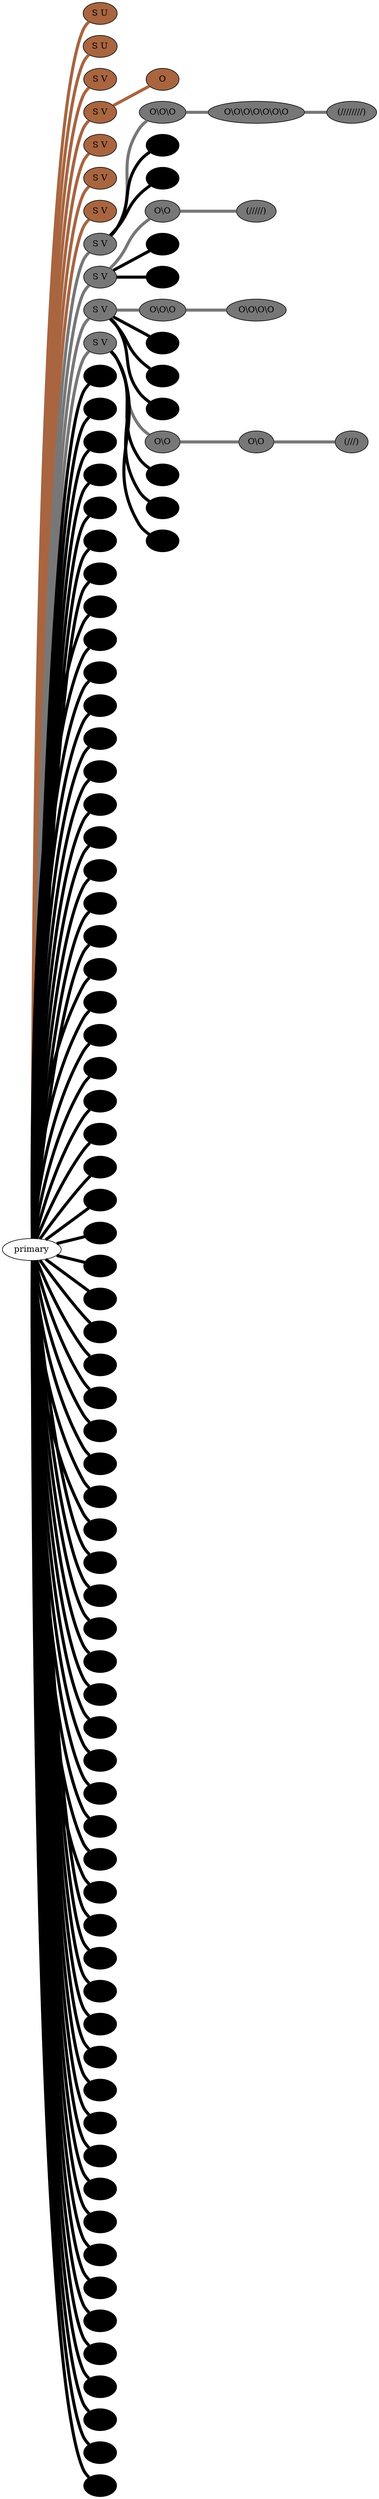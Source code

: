 graph {
 graph [rankdir=LR]
"1" [qtype="pendant_node", pendant_colors="#A86540,#777777", pendant_ply="S", pendant_attach="U", pendant_length="48", label="S U", style=filled, fillcolor="#A86540"]
"primary" -- "1" [qtype="pendant_link",penwidth=5,color="#A86540"]
"2" [qtype="pendant_node", pendant_colors="#A86540,#777777", pendant_ply="S", pendant_attach="U", pendant_length="46", label="S U", style=filled, fillcolor="#A86540"]
"primary" -- "2" [qtype="pendant_link",penwidth=5,color="#A86540"]
"3" [qtype="pendant_node", pendant_colors="#A86540,#777777", pendant_ply="S", pendant_attach="V", pendant_length="47", label="S V", style=filled, fillcolor="#A86540"]
"primary" -- "3" [qtype="pendant_link",penwidth=5,color="#A86540"]
"4" [qtype="pendant_node", pendant_colors="#A86540,#777777", pendant_ply="S", pendant_attach="V", pendant_length="44", label="S V", style=filled, fillcolor="#A86540"]
"primary" -- "4" [qtype="pendant_link",penwidth=5,color="#A86540"]
"4:0" [qtype="knot_node", knot_value="1", knot_type="S", knot_position="18.5", knot_spin="S", label="O", style=filled, fillcolor="#A86540"]
"4" -- "4:0" [qtype="knot_link",penwidth=5,color="#A86540"]
"5" [qtype="pendant_node", pendant_colors="#A86540,#777777", pendant_ply="S", pendant_attach="V", pendant_length="44", label="S V", style=filled, fillcolor="#A86540"]
"primary" -- "5" [qtype="pendant_link",penwidth=5,color="#A86540"]
"6" [qtype="pendant_node", pendant_colors="#A86540,#777777", pendant_ply="S", pendant_attach="V", pendant_length="44", label="S V", style=filled, fillcolor="#A86540"]
"primary" -- "6" [qtype="pendant_link",penwidth=5,color="#A86540"]
"7" [qtype="pendant_node", pendant_colors="#A86540,#777777", pendant_ply="S", pendant_attach="V", pendant_length="46", label="S V", style=filled, fillcolor="#A86540"]
"primary" -- "7" [qtype="pendant_link",penwidth=5,color="#A86540"]
"8" [qtype="pendant_node", pendant_colors="#777777", pendant_ply="S", pendant_attach="V", pendant_length="25", label="S V", style=filled, fillcolor="#777777"]
"primary" -- "8" [qtype="pendant_link",penwidth=5,color="#777777"]
"8:0" [qtype="knot_node", knot_value="3", knot_type="S", knot_position="6.5", knot_spin="Z", label="O\\O\\O", style=filled, fillcolor="#777777"]
"8" -- "8:0" [qtype="knot_link",penwidth=5,color="#777777"]
"8:1" [qtype="knot_node", knot_value="7", knot_type="S", knot_position="13.0", knot_spin="Z", label="O\\O\\O\\O\\O\\O\\O", style=filled, fillcolor="#777777"]
"8:0" -- "8:1" [qtype="knot_link",penwidth=5,color="#777777"]
"8:2" [qtype="knot_node", knot_value="8", knot_type="L", knot_position="21.5", knot_spin="S", label="(////////)", style=filled, fillcolor="#777777"]
"8:1" -- "8:2" [qtype="knot_link",penwidth=5,color="#777777"]
"8s1" [qtype="pendant_node", pendant_colors="#000000", pendant_ply="", pendant_attach="", pendant_length="", label=" ", style=filled, fillcolor="#000000"]
"8" -- "8s1" [qtype="pendant_link",penwidth=5,color="#000000"]
"8s2" [qtype="pendant_node", pendant_colors="#000000", pendant_ply="", pendant_attach="", pendant_length="", label=" ", style=filled, fillcolor="#000000"]
"8" -- "8s2" [qtype="pendant_link",penwidth=5,color="#000000"]
"9" [qtype="pendant_node", pendant_colors="#777777", pendant_ply="S", pendant_attach="V", pendant_length="43", label="S V", style=filled, fillcolor="#777777"]
"primary" -- "9" [qtype="pendant_link",penwidth=5,color="#777777"]
"9:0" [qtype="knot_node", knot_value="2", knot_type="S", knot_position="7.5", knot_spin="Z", label="O\\O", style=filled, fillcolor="#777777"]
"9" -- "9:0" [qtype="knot_link",penwidth=5,color="#777777"]
"9:1" [qtype="knot_node", knot_value="5", knot_type="L", knot_position="24.0", knot_spin="S", label="(/////)", style=filled, fillcolor="#777777"]
"9:0" -- "9:1" [qtype="knot_link",penwidth=5,color="#777777"]
"9s1" [qtype="pendant_node", pendant_colors="#000000", pendant_ply="", pendant_attach="", pendant_length="", label=" ", style=filled, fillcolor="#000000"]
"9" -- "9s1" [qtype="pendant_link",penwidth=5,color="#000000"]
"9s2" [qtype="pendant_node", pendant_colors="#000000", pendant_ply="", pendant_attach="", pendant_length="", label=" ", style=filled, fillcolor="#000000"]
"9" -- "9s2" [qtype="pendant_link",penwidth=5,color="#000000"]
"10" [qtype="pendant_node", pendant_colors="#777777", pendant_ply="S", pendant_attach="V", pendant_length="44", label="S V", style=filled, fillcolor="#777777"]
"primary" -- "10" [qtype="pendant_link",penwidth=5,color="#777777"]
"10:0" [qtype="knot_node", knot_value="3", knot_type="S", knot_position="8.0", knot_spin="Z", label="O\\O\\O", style=filled, fillcolor="#777777"]
"10" -- "10:0" [qtype="knot_link",penwidth=5,color="#777777"]
"10:1" [qtype="knot_node", knot_value="4", knot_type="S", knot_position="15.0", knot_spin="Z", label="O\\O\\O\\O", style=filled, fillcolor="#777777"]
"10:0" -- "10:1" [qtype="knot_link",penwidth=5,color="#777777"]
"10s1" [qtype="pendant_node", pendant_colors="#000000", pendant_ply="", pendant_attach="", pendant_length="", label=" ", style=filled, fillcolor="#000000"]
"10" -- "10s1" [qtype="pendant_link",penwidth=5,color="#000000"]
"10s2" [qtype="pendant_node", pendant_colors="#000000", pendant_ply="", pendant_attach="", pendant_length="", label=" ", style=filled, fillcolor="#000000"]
"10" -- "10s2" [qtype="pendant_link",penwidth=5,color="#000000"]
"10s3" [qtype="pendant_node", pendant_colors="#000000", pendant_ply="", pendant_attach="", pendant_length="", label=" ", style=filled, fillcolor="#000000"]
"10" -- "10s3" [qtype="pendant_link",penwidth=5,color="#000000"]
"11" [qtype="pendant_node", pendant_colors="#777777", pendant_ply="S", pendant_attach="V", pendant_length="43", label="S V", style=filled, fillcolor="#777777"]
"primary" -- "11" [qtype="pendant_link",penwidth=5,color="#777777"]
"11:0" [qtype="knot_node", knot_value="2", knot_type="S", knot_position="8.0", knot_spin="Z", label="O\\O", style=filled, fillcolor="#777777"]
"11" -- "11:0" [qtype="knot_link",penwidth=5,color="#777777"]
"11:1" [qtype="knot_node", knot_value="2", knot_type="S", knot_position="15.0", knot_spin="Z", label="O\\O", style=filled, fillcolor="#777777"]
"11:0" -- "11:1" [qtype="knot_link",penwidth=5,color="#777777"]
"11:2" [qtype="knot_node", knot_value="3", knot_type="L", knot_position="23.0", knot_spin="S", label="(///)", style=filled, fillcolor="#777777"]
"11:1" -- "11:2" [qtype="knot_link",penwidth=5,color="#777777"]
"11s1" [qtype="pendant_node", pendant_colors="#000000", pendant_ply="", pendant_attach="", pendant_length="", label=" ", style=filled, fillcolor="#000000"]
"11" -- "11s1" [qtype="pendant_link",penwidth=5,color="#000000"]
"11s2" [qtype="pendant_node", pendant_colors="#000000", pendant_ply="", pendant_attach="", pendant_length="", label=" ", style=filled, fillcolor="#000000"]
"11" -- "11s2" [qtype="pendant_link",penwidth=5,color="#000000"]
"11s3" [qtype="pendant_node", pendant_colors="#000000", pendant_ply="", pendant_attach="", pendant_length="", label=" ", style=filled, fillcolor="#000000"]
"11" -- "11s3" [qtype="pendant_link",penwidth=5,color="#000000"]
"12" [qtype="pendant_node", pendant_colors="#000000", pendant_ply="", pendant_attach="", pendant_length="", label=" ", style=filled, fillcolor="#000000"]
"primary" -- "12" [qtype="pendant_link",penwidth=5,color="#000000"]
"13" [qtype="pendant_node", pendant_colors="#000000", pendant_ply="", pendant_attach="", pendant_length="", label=" ", style=filled, fillcolor="#000000"]
"primary" -- "13" [qtype="pendant_link",penwidth=5,color="#000000"]
"14" [qtype="pendant_node", pendant_colors="#000000", pendant_ply="", pendant_attach="", pendant_length="", label=" ", style=filled, fillcolor="#000000"]
"primary" -- "14" [qtype="pendant_link",penwidth=5,color="#000000"]
"15" [qtype="pendant_node", pendant_colors="#000000", pendant_ply="", pendant_attach="", pendant_length="", label=" ", style=filled, fillcolor="#000000"]
"primary" -- "15" [qtype="pendant_link",penwidth=5,color="#000000"]
"16" [qtype="pendant_node", pendant_colors="#000000", pendant_ply="", pendant_attach="", pendant_length="", label=" ", style=filled, fillcolor="#000000"]
"primary" -- "16" [qtype="pendant_link",penwidth=5,color="#000000"]
"17" [qtype="pendant_node", pendant_colors="#000000", pendant_ply="", pendant_attach="", pendant_length="", label=" ", style=filled, fillcolor="#000000"]
"primary" -- "17" [qtype="pendant_link",penwidth=5,color="#000000"]
"18" [qtype="pendant_node", pendant_colors="#000000", pendant_ply="", pendant_attach="", pendant_length="", label=" ", style=filled, fillcolor="#000000"]
"primary" -- "18" [qtype="pendant_link",penwidth=5,color="#000000"]
"19" [qtype="pendant_node", pendant_colors="#000000", pendant_ply="", pendant_attach="", pendant_length="", label=" ", style=filled, fillcolor="#000000"]
"primary" -- "19" [qtype="pendant_link",penwidth=5,color="#000000"]
"20" [qtype="pendant_node", pendant_colors="#000000", pendant_ply="", pendant_attach="", pendant_length="", label=" ", style=filled, fillcolor="#000000"]
"primary" -- "20" [qtype="pendant_link",penwidth=5,color="#000000"]
"21" [qtype="pendant_node", pendant_colors="#000000", pendant_ply="", pendant_attach="", pendant_length="", label=" ", style=filled, fillcolor="#000000"]
"primary" -- "21" [qtype="pendant_link",penwidth=5,color="#000000"]
"22" [qtype="pendant_node", pendant_colors="#000000", pendant_ply="", pendant_attach="", pendant_length="", label=" ", style=filled, fillcolor="#000000"]
"primary" -- "22" [qtype="pendant_link",penwidth=5,color="#000000"]
"23" [qtype="pendant_node", pendant_colors="#000000", pendant_ply="", pendant_attach="", pendant_length="", label=" ", style=filled, fillcolor="#000000"]
"primary" -- "23" [qtype="pendant_link",penwidth=5,color="#000000"]
"24" [qtype="pendant_node", pendant_colors="#000000", pendant_ply="", pendant_attach="", pendant_length="", label=" ", style=filled, fillcolor="#000000"]
"primary" -- "24" [qtype="pendant_link",penwidth=5,color="#000000"]
"25" [qtype="pendant_node", pendant_colors="#000000", pendant_ply="", pendant_attach="", pendant_length="", label=" ", style=filled, fillcolor="#000000"]
"primary" -- "25" [qtype="pendant_link",penwidth=5,color="#000000"]
"26" [qtype="pendant_node", pendant_colors="#000000", pendant_ply="", pendant_attach="", pendant_length="", label=" ", style=filled, fillcolor="#000000"]
"primary" -- "26" [qtype="pendant_link",penwidth=5,color="#000000"]
"27" [qtype="pendant_node", pendant_colors="#000000", pendant_ply="", pendant_attach="", pendant_length="", label=" ", style=filled, fillcolor="#000000"]
"primary" -- "27" [qtype="pendant_link",penwidth=5,color="#000000"]
"28" [qtype="pendant_node", pendant_colors="#000000", pendant_ply="", pendant_attach="", pendant_length="", label=" ", style=filled, fillcolor="#000000"]
"primary" -- "28" [qtype="pendant_link",penwidth=5,color="#000000"]
"29" [qtype="pendant_node", pendant_colors="#000000", pendant_ply="", pendant_attach="", pendant_length="", label=" ", style=filled, fillcolor="#000000"]
"primary" -- "29" [qtype="pendant_link",penwidth=5,color="#000000"]
"30" [qtype="pendant_node", pendant_colors="#000000", pendant_ply="", pendant_attach="", pendant_length="", label=" ", style=filled, fillcolor="#000000"]
"primary" -- "30" [qtype="pendant_link",penwidth=5,color="#000000"]
"31" [qtype="pendant_node", pendant_colors="#000000", pendant_ply="", pendant_attach="", pendant_length="", label=" ", style=filled, fillcolor="#000000"]
"primary" -- "31" [qtype="pendant_link",penwidth=5,color="#000000"]
"32" [qtype="pendant_node", pendant_colors="#000000", pendant_ply="", pendant_attach="", pendant_length="", label=" ", style=filled, fillcolor="#000000"]
"primary" -- "32" [qtype="pendant_link",penwidth=5,color="#000000"]
"33" [qtype="pendant_node", pendant_colors="#000000", pendant_ply="", pendant_attach="", pendant_length="", label=" ", style=filled, fillcolor="#000000"]
"primary" -- "33" [qtype="pendant_link",penwidth=5,color="#000000"]
"34" [qtype="pendant_node", pendant_colors="#000000", pendant_ply="", pendant_attach="", pendant_length="", label=" ", style=filled, fillcolor="#000000"]
"primary" -- "34" [qtype="pendant_link",penwidth=5,color="#000000"]
"35" [qtype="pendant_node", pendant_colors="#000000", pendant_ply="", pendant_attach="", pendant_length="", label=" ", style=filled, fillcolor="#000000"]
"primary" -- "35" [qtype="pendant_link",penwidth=5,color="#000000"]
"36" [qtype="pendant_node", pendant_colors="#000000", pendant_ply="", pendant_attach="", pendant_length="", label=" ", style=filled, fillcolor="#000000"]
"primary" -- "36" [qtype="pendant_link",penwidth=5,color="#000000"]
"37" [qtype="pendant_node", pendant_colors="#000000", pendant_ply="", pendant_attach="", pendant_length="", label=" ", style=filled, fillcolor="#000000"]
"primary" -- "37" [qtype="pendant_link",penwidth=5,color="#000000"]
"38" [qtype="pendant_node", pendant_colors="#000000", pendant_ply="", pendant_attach="", pendant_length="", label=" ", style=filled, fillcolor="#000000"]
"primary" -- "38" [qtype="pendant_link",penwidth=5,color="#000000"]
"39" [qtype="pendant_node", pendant_colors="#000000", pendant_ply="", pendant_attach="", pendant_length="", label=" ", style=filled, fillcolor="#000000"]
"primary" -- "39" [qtype="pendant_link",penwidth=5,color="#000000"]
"40" [qtype="pendant_node", pendant_colors="#000000", pendant_ply="", pendant_attach="", pendant_length="", label=" ", style=filled, fillcolor="#000000"]
"primary" -- "40" [qtype="pendant_link",penwidth=5,color="#000000"]
"41" [qtype="pendant_node", pendant_colors="#000000", pendant_ply="", pendant_attach="", pendant_length="", label=" ", style=filled, fillcolor="#000000"]
"primary" -- "41" [qtype="pendant_link",penwidth=5,color="#000000"]
"42" [qtype="pendant_node", pendant_colors="#000000", pendant_ply="", pendant_attach="", pendant_length="", label=" ", style=filled, fillcolor="#000000"]
"primary" -- "42" [qtype="pendant_link",penwidth=5,color="#000000"]
"43" [qtype="pendant_node", pendant_colors="#000000", pendant_ply="", pendant_attach="", pendant_length="", label=" ", style=filled, fillcolor="#000000"]
"primary" -- "43" [qtype="pendant_link",penwidth=5,color="#000000"]
"44" [qtype="pendant_node", pendant_colors="#000000", pendant_ply="", pendant_attach="", pendant_length="", label=" ", style=filled, fillcolor="#000000"]
"primary" -- "44" [qtype="pendant_link",penwidth=5,color="#000000"]
"45" [qtype="pendant_node", pendant_colors="#000000", pendant_ply="", pendant_attach="", pendant_length="", label=" ", style=filled, fillcolor="#000000"]
"primary" -- "45" [qtype="pendant_link",penwidth=5,color="#000000"]
"46" [qtype="pendant_node", pendant_colors="#000000", pendant_ply="", pendant_attach="", pendant_length="", label=" ", style=filled, fillcolor="#000000"]
"primary" -- "46" [qtype="pendant_link",penwidth=5,color="#000000"]
"47" [qtype="pendant_node", pendant_colors="#000000", pendant_ply="", pendant_attach="", pendant_length="", label=" ", style=filled, fillcolor="#000000"]
"primary" -- "47" [qtype="pendant_link",penwidth=5,color="#000000"]
"48" [qtype="pendant_node", pendant_colors="#000000", pendant_ply="", pendant_attach="", pendant_length="", label=" ", style=filled, fillcolor="#000000"]
"primary" -- "48" [qtype="pendant_link",penwidth=5,color="#000000"]
"49" [qtype="pendant_node", pendant_colors="#000000", pendant_ply="", pendant_attach="", pendant_length="", label=" ", style=filled, fillcolor="#000000"]
"primary" -- "49" [qtype="pendant_link",penwidth=5,color="#000000"]
"50" [qtype="pendant_node", pendant_colors="#000000", pendant_ply="", pendant_attach="", pendant_length="", label=" ", style=filled, fillcolor="#000000"]
"primary" -- "50" [qtype="pendant_link",penwidth=5,color="#000000"]
"51" [qtype="pendant_node", pendant_colors="#000000", pendant_ply="", pendant_attach="", pendant_length="", label=" ", style=filled, fillcolor="#000000"]
"primary" -- "51" [qtype="pendant_link",penwidth=5,color="#000000"]
"52" [qtype="pendant_node", pendant_colors="#000000", pendant_ply="", pendant_attach="", pendant_length="", label=" ", style=filled, fillcolor="#000000"]
"primary" -- "52" [qtype="pendant_link",penwidth=5,color="#000000"]
"53" [qtype="pendant_node", pendant_colors="#000000", pendant_ply="", pendant_attach="", pendant_length="", label=" ", style=filled, fillcolor="#000000"]
"primary" -- "53" [qtype="pendant_link",penwidth=5,color="#000000"]
"54" [qtype="pendant_node", pendant_colors="#000000", pendant_ply="", pendant_attach="", pendant_length="", label=" ", style=filled, fillcolor="#000000"]
"primary" -- "54" [qtype="pendant_link",penwidth=5,color="#000000"]
"55" [qtype="pendant_node", pendant_colors="#000000", pendant_ply="", pendant_attach="", pendant_length="", label=" ", style=filled, fillcolor="#000000"]
"primary" -- "55" [qtype="pendant_link",penwidth=5,color="#000000"]
"56" [qtype="pendant_node", pendant_colors="#000000", pendant_ply="", pendant_attach="", pendant_length="", label=" ", style=filled, fillcolor="#000000"]
"primary" -- "56" [qtype="pendant_link",penwidth=5,color="#000000"]
"57" [qtype="pendant_node", pendant_colors="#000000", pendant_ply="", pendant_attach="", pendant_length="", label=" ", style=filled, fillcolor="#000000"]
"primary" -- "57" [qtype="pendant_link",penwidth=5,color="#000000"]
"58" [qtype="pendant_node", pendant_colors="#000000", pendant_ply="", pendant_attach="", pendant_length="", label=" ", style=filled, fillcolor="#000000"]
"primary" -- "58" [qtype="pendant_link",penwidth=5,color="#000000"]
"59" [qtype="pendant_node", pendant_colors="#000000", pendant_ply="", pendant_attach="", pendant_length="", label=" ", style=filled, fillcolor="#000000"]
"primary" -- "59" [qtype="pendant_link",penwidth=5,color="#000000"]
"60" [qtype="pendant_node", pendant_colors="#000000", pendant_ply="", pendant_attach="", pendant_length="", label=" ", style=filled, fillcolor="#000000"]
"primary" -- "60" [qtype="pendant_link",penwidth=5,color="#000000"]
"61" [qtype="pendant_node", pendant_colors="#000000", pendant_ply="", pendant_attach="", pendant_length="", label=" ", style=filled, fillcolor="#000000"]
"primary" -- "61" [qtype="pendant_link",penwidth=5,color="#000000"]
"62" [qtype="pendant_node", pendant_colors="#000000", pendant_ply="", pendant_attach="", pendant_length="", label=" ", style=filled, fillcolor="#000000"]
"primary" -- "62" [qtype="pendant_link",penwidth=5,color="#000000"]
"63" [qtype="pendant_node", pendant_colors="#000000", pendant_ply="", pendant_attach="", pendant_length="", label=" ", style=filled, fillcolor="#000000"]
"primary" -- "63" [qtype="pendant_link",penwidth=5,color="#000000"]
"64" [qtype="pendant_node", pendant_colors="#000000", pendant_ply="", pendant_attach="", pendant_length="", label=" ", style=filled, fillcolor="#000000"]
"primary" -- "64" [qtype="pendant_link",penwidth=5,color="#000000"]
"65" [qtype="pendant_node", pendant_colors="#000000", pendant_ply="", pendant_attach="", pendant_length="", label=" ", style=filled, fillcolor="#000000"]
"primary" -- "65" [qtype="pendant_link",penwidth=5,color="#000000"]
"66" [qtype="pendant_node", pendant_colors="#000000", pendant_ply="", pendant_attach="", pendant_length="", label=" ", style=filled, fillcolor="#000000"]
"primary" -- "66" [qtype="pendant_link",penwidth=5,color="#000000"]
"67" [qtype="pendant_node", pendant_colors="#000000", pendant_ply="", pendant_attach="", pendant_length="", label=" ", style=filled, fillcolor="#000000"]
"primary" -- "67" [qtype="pendant_link",penwidth=5,color="#000000"]
"68" [qtype="pendant_node", pendant_colors="#000000", pendant_ply="", pendant_attach="", pendant_length="", label=" ", style=filled, fillcolor="#000000"]
"primary" -- "68" [qtype="pendant_link",penwidth=5,color="#000000"]
"M1" [qtype="pendant_node", pendant_colors="#000000", pendant_ply="", pendant_attach="", pendant_length="", label=" ", style=filled, fillcolor="#000000"]
"primary" -- "M1" [qtype="pendant_link",penwidth=5,color="#000000"]
"69" [qtype="pendant_node", pendant_colors="#000000", pendant_ply="", pendant_attach="", pendant_length="", label=" ", style=filled, fillcolor="#000000"]
"primary" -- "69" [qtype="pendant_link",penwidth=5,color="#000000"]
"70" [qtype="pendant_node", pendant_colors="#000000", pendant_ply="", pendant_attach="", pendant_length="", label=" ", style=filled, fillcolor="#000000"]
"primary" -- "70" [qtype="pendant_link",penwidth=5,color="#000000"]
"71" [qtype="pendant_node", pendant_colors="#000000", pendant_ply="", pendant_attach="", pendant_length="", label=" ", style=filled, fillcolor="#000000"]
"primary" -- "71" [qtype="pendant_link",penwidth=5,color="#000000"]
"72" [qtype="pendant_node", pendant_colors="#000000", pendant_ply="", pendant_attach="", pendant_length="", label=" ", style=filled, fillcolor="#000000"]
"primary" -- "72" [qtype="pendant_link",penwidth=5,color="#000000"]
"73" [qtype="pendant_node", pendant_colors="#000000", pendant_ply="", pendant_attach="", pendant_length="", label=" ", style=filled, fillcolor="#000000"]
"primary" -- "73" [qtype="pendant_link",penwidth=5,color="#000000"]
"74" [qtype="pendant_node", pendant_colors="#000000", pendant_ply="", pendant_attach="", pendant_length="", label=" ", style=filled, fillcolor="#000000"]
"primary" -- "74" [qtype="pendant_link",penwidth=5,color="#000000"]
"75" [qtype="pendant_node", pendant_colors="#000000", pendant_ply="", pendant_attach="", pendant_length="", label=" ", style=filled, fillcolor="#000000"]
"primary" -- "75" [qtype="pendant_link",penwidth=5,color="#000000"]
}
